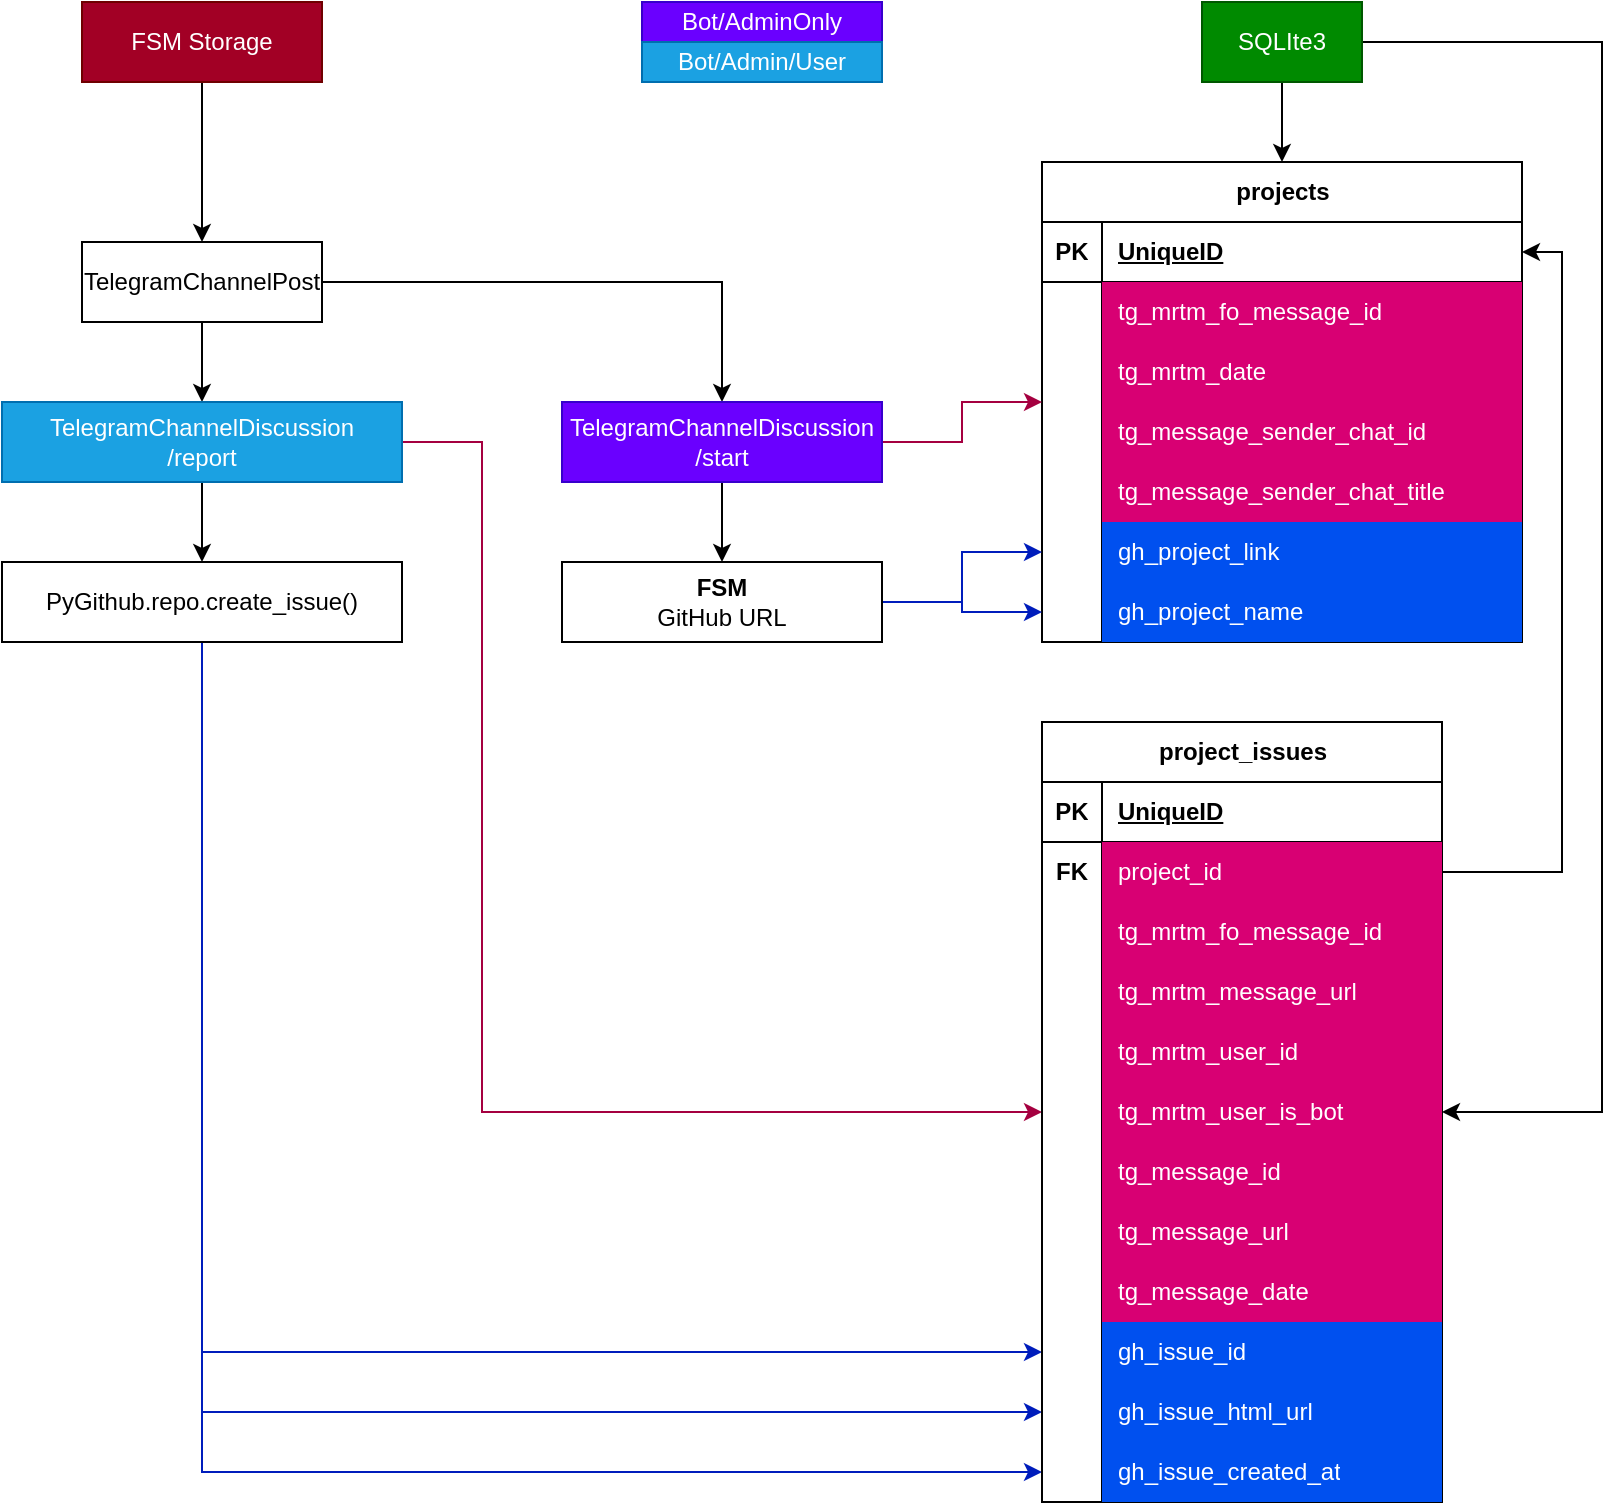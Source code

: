 <mxfile version="26.0.4">
  <diagram id="V5E0qpppaqR55T1Br3fY" name="Page">
    <mxGraphModel dx="1678" dy="882" grid="1" gridSize="10" guides="1" tooltips="1" connect="1" arrows="1" fold="1" page="1" pageScale="1" pageWidth="850" pageHeight="1100" math="0" shadow="0">
      <root>
        <mxCell id="0" />
        <mxCell id="1" parent="0" />
        <mxCell id="Lazyzh79r75nXAu--q61-17" value="" style="edgeStyle=orthogonalEdgeStyle;rounded=0;orthogonalLoop=1;jettySize=auto;html=1;" edge="1" parent="1" source="5RPgt-1o-4sWFnPr6nMz-2" target="Lazyzh79r75nXAu--q61-16">
          <mxGeometry relative="1" as="geometry" />
        </mxCell>
        <mxCell id="Lazyzh79r75nXAu--q61-25" style="edgeStyle=orthogonalEdgeStyle;rounded=0;orthogonalLoop=1;jettySize=auto;html=1;" edge="1" parent="1" source="5RPgt-1o-4sWFnPr6nMz-2" target="5RPgt-1o-4sWFnPr6nMz-8">
          <mxGeometry relative="1" as="geometry" />
        </mxCell>
        <mxCell id="5RPgt-1o-4sWFnPr6nMz-2" value="TelegramChannelPost" style="rounded=0;whiteSpace=wrap;html=1;" parent="1" vertex="1">
          <mxGeometry x="40" y="200" width="120" height="40" as="geometry" />
        </mxCell>
        <mxCell id="Lazyzh79r75nXAu--q61-34" style="edgeStyle=orthogonalEdgeStyle;rounded=0;orthogonalLoop=1;jettySize=auto;html=1;" edge="1" parent="1" source="5RPgt-1o-4sWFnPr6nMz-3" target="5RPgt-1o-4sWFnPr6nMz-29">
          <mxGeometry relative="1" as="geometry">
            <Array as="points">
              <mxPoint x="800" y="100" />
              <mxPoint x="800" y="635" />
            </Array>
          </mxGeometry>
        </mxCell>
        <mxCell id="Lazyzh79r75nXAu--q61-39" style="edgeStyle=orthogonalEdgeStyle;rounded=0;orthogonalLoop=1;jettySize=auto;html=1;" edge="1" parent="1" source="5RPgt-1o-4sWFnPr6nMz-3" target="5RPgt-1o-4sWFnPr6nMz-16">
          <mxGeometry relative="1" as="geometry" />
        </mxCell>
        <mxCell id="5RPgt-1o-4sWFnPr6nMz-3" value="SQLIte3" style="rounded=0;whiteSpace=wrap;html=1;fillColor=#008a00;fontColor=#ffffff;strokeColor=#005700;" parent="1" vertex="1">
          <mxGeometry x="600" y="80" width="80" height="40" as="geometry" />
        </mxCell>
        <mxCell id="5RPgt-1o-4sWFnPr6nMz-4" style="edgeStyle=orthogonalEdgeStyle;rounded=0;orthogonalLoop=1;jettySize=auto;html=1;" parent="1" source="5RPgt-1o-4sWFnPr6nMz-6" target="5RPgt-1o-4sWFnPr6nMz-2" edge="1">
          <mxGeometry relative="1" as="geometry" />
        </mxCell>
        <mxCell id="5RPgt-1o-4sWFnPr6nMz-6" value="FSM Storage" style="whiteSpace=wrap;html=1;rounded=0;fillColor=#a20025;fontColor=#ffffff;strokeColor=#6F0000;" parent="1" vertex="1">
          <mxGeometry x="40" y="80" width="120" height="40" as="geometry" />
        </mxCell>
        <mxCell id="Lazyzh79r75nXAu--q61-37" style="edgeStyle=orthogonalEdgeStyle;rounded=0;orthogonalLoop=1;jettySize=auto;html=1;fillColor=#d80073;strokeColor=#A50040;" edge="1" parent="1" source="5RPgt-1o-4sWFnPr6nMz-8" target="5RPgt-1o-4sWFnPr6nMz-29">
          <mxGeometry relative="1" as="geometry">
            <Array as="points">
              <mxPoint x="240" y="300" />
              <mxPoint x="240" y="635" />
            </Array>
          </mxGeometry>
        </mxCell>
        <mxCell id="Lazyzh79r75nXAu--q61-38" style="edgeStyle=orthogonalEdgeStyle;rounded=0;orthogonalLoop=1;jettySize=auto;html=1;" edge="1" parent="1" source="5RPgt-1o-4sWFnPr6nMz-8" target="5RPgt-1o-4sWFnPr6nMz-11">
          <mxGeometry relative="1" as="geometry" />
        </mxCell>
        <mxCell id="5RPgt-1o-4sWFnPr6nMz-8" value="&lt;div&gt;TelegramChannelDiscussion&lt;/div&gt;/report" style="whiteSpace=wrap;html=1;rounded=0;fillColor=#1ba1e2;fontColor=#ffffff;strokeColor=#006EAF;" parent="1" vertex="1">
          <mxGeometry y="280" width="200" height="40" as="geometry" />
        </mxCell>
        <mxCell id="Lazyzh79r75nXAu--q61-30" style="edgeStyle=orthogonalEdgeStyle;rounded=0;orthogonalLoop=1;jettySize=auto;html=1;fillColor=#0050ef;strokeColor=#001DBC;" edge="1" parent="1" source="5RPgt-1o-4sWFnPr6nMz-11" target="Lazyzh79r75nXAu--q61-10">
          <mxGeometry relative="1" as="geometry" />
        </mxCell>
        <mxCell id="Lazyzh79r75nXAu--q61-31" style="edgeStyle=orthogonalEdgeStyle;rounded=0;orthogonalLoop=1;jettySize=auto;html=1;fillColor=#0050ef;strokeColor=#001DBC;" edge="1" parent="1" source="5RPgt-1o-4sWFnPr6nMz-11" target="Lazyzh79r75nXAu--q61-13">
          <mxGeometry relative="1" as="geometry" />
        </mxCell>
        <mxCell id="Lazyzh79r75nXAu--q61-35" style="edgeStyle=orthogonalEdgeStyle;rounded=0;orthogonalLoop=1;jettySize=auto;html=1;fillColor=#0050ef;strokeColor=#001DBC;" edge="1" parent="1" source="5RPgt-1o-4sWFnPr6nMz-11" target="Lazyzh79r75nXAu--q61-7">
          <mxGeometry relative="1" as="geometry" />
        </mxCell>
        <mxCell id="5RPgt-1o-4sWFnPr6nMz-16" value="projects" style="shape=table;startSize=30;container=1;collapsible=1;childLayout=tableLayout;fixedRows=1;rowLines=0;fontStyle=1;align=center;resizeLast=1;html=1;" parent="1" vertex="1">
          <mxGeometry x="520" y="160" width="240" height="240" as="geometry" />
        </mxCell>
        <mxCell id="5RPgt-1o-4sWFnPr6nMz-17" value="" style="shape=tableRow;horizontal=0;startSize=0;swimlaneHead=0;swimlaneBody=0;fillColor=none;collapsible=0;dropTarget=0;points=[[0,0.5],[1,0.5]];portConstraint=eastwest;top=0;left=0;right=0;bottom=1;" parent="5RPgt-1o-4sWFnPr6nMz-16" vertex="1">
          <mxGeometry y="30" width="240" height="30" as="geometry" />
        </mxCell>
        <mxCell id="5RPgt-1o-4sWFnPr6nMz-18" value="PK" style="shape=partialRectangle;connectable=0;fillColor=none;top=0;left=0;bottom=0;right=0;fontStyle=1;overflow=hidden;whiteSpace=wrap;html=1;" parent="5RPgt-1o-4sWFnPr6nMz-17" vertex="1">
          <mxGeometry width="30" height="30" as="geometry">
            <mxRectangle width="30" height="30" as="alternateBounds" />
          </mxGeometry>
        </mxCell>
        <mxCell id="5RPgt-1o-4sWFnPr6nMz-19" value="UniqueID" style="shape=partialRectangle;connectable=0;fillColor=none;top=0;left=0;bottom=0;right=0;align=left;spacingLeft=6;fontStyle=5;overflow=hidden;whiteSpace=wrap;html=1;" parent="5RPgt-1o-4sWFnPr6nMz-17" vertex="1">
          <mxGeometry x="30" width="210" height="30" as="geometry">
            <mxRectangle width="210" height="30" as="alternateBounds" />
          </mxGeometry>
        </mxCell>
        <mxCell id="5RPgt-1o-4sWFnPr6nMz-55" style="shape=tableRow;horizontal=0;startSize=0;swimlaneHead=0;swimlaneBody=0;fillColor=none;collapsible=0;dropTarget=0;points=[[0,0.5],[1,0.5]];portConstraint=eastwest;top=0;left=0;right=0;bottom=0;" parent="5RPgt-1o-4sWFnPr6nMz-16" vertex="1">
          <mxGeometry y="60" width="240" height="30" as="geometry" />
        </mxCell>
        <mxCell id="5RPgt-1o-4sWFnPr6nMz-56" style="shape=partialRectangle;connectable=0;fillColor=none;top=0;left=0;bottom=0;right=0;editable=1;overflow=hidden;whiteSpace=wrap;html=1;" parent="5RPgt-1o-4sWFnPr6nMz-55" vertex="1">
          <mxGeometry width="30" height="30" as="geometry">
            <mxRectangle width="30" height="30" as="alternateBounds" />
          </mxGeometry>
        </mxCell>
        <mxCell id="5RPgt-1o-4sWFnPr6nMz-57" value="tg_mrtm_fo_message_id" style="shape=partialRectangle;connectable=0;fillColor=#d80073;top=0;left=0;bottom=0;right=0;align=left;spacingLeft=6;overflow=hidden;whiteSpace=wrap;html=1;fontColor=#ffffff;strokeColor=#A50040;" parent="5RPgt-1o-4sWFnPr6nMz-55" vertex="1">
          <mxGeometry x="30" width="210" height="30" as="geometry">
            <mxRectangle width="210" height="30" as="alternateBounds" />
          </mxGeometry>
        </mxCell>
        <mxCell id="5RPgt-1o-4sWFnPr6nMz-61" style="shape=tableRow;horizontal=0;startSize=0;swimlaneHead=0;swimlaneBody=0;fillColor=none;collapsible=0;dropTarget=0;points=[[0,0.5],[1,0.5]];portConstraint=eastwest;top=0;left=0;right=0;bottom=0;" parent="5RPgt-1o-4sWFnPr6nMz-16" vertex="1">
          <mxGeometry y="90" width="240" height="30" as="geometry" />
        </mxCell>
        <mxCell id="5RPgt-1o-4sWFnPr6nMz-62" style="shape=partialRectangle;connectable=0;fillColor=none;top=0;left=0;bottom=0;right=0;editable=1;overflow=hidden;whiteSpace=wrap;html=1;" parent="5RPgt-1o-4sWFnPr6nMz-61" vertex="1">
          <mxGeometry width="30" height="30" as="geometry">
            <mxRectangle width="30" height="30" as="alternateBounds" />
          </mxGeometry>
        </mxCell>
        <mxCell id="5RPgt-1o-4sWFnPr6nMz-63" value="tg_mrtm_date" style="shape=partialRectangle;connectable=0;fillColor=#d80073;top=0;left=0;bottom=0;right=0;align=left;spacingLeft=6;overflow=hidden;whiteSpace=wrap;html=1;fontColor=#ffffff;strokeColor=#A50040;" parent="5RPgt-1o-4sWFnPr6nMz-61" vertex="1">
          <mxGeometry x="30" width="210" height="30" as="geometry">
            <mxRectangle width="210" height="30" as="alternateBounds" />
          </mxGeometry>
        </mxCell>
        <mxCell id="5RPgt-1o-4sWFnPr6nMz-39" style="shape=tableRow;horizontal=0;startSize=0;swimlaneHead=0;swimlaneBody=0;fillColor=none;collapsible=0;dropTarget=0;points=[[0,0.5],[1,0.5]];portConstraint=eastwest;top=0;left=0;right=0;bottom=0;" parent="5RPgt-1o-4sWFnPr6nMz-16" vertex="1">
          <mxGeometry y="120" width="240" height="30" as="geometry" />
        </mxCell>
        <mxCell id="5RPgt-1o-4sWFnPr6nMz-40" style="shape=partialRectangle;connectable=0;fillColor=none;top=0;left=0;bottom=0;right=0;editable=1;overflow=hidden;whiteSpace=wrap;html=1;" parent="5RPgt-1o-4sWFnPr6nMz-39" vertex="1">
          <mxGeometry width="30" height="30" as="geometry">
            <mxRectangle width="30" height="30" as="alternateBounds" />
          </mxGeometry>
        </mxCell>
        <mxCell id="5RPgt-1o-4sWFnPr6nMz-41" value="tg_message_sender_chat_id" style="shape=partialRectangle;connectable=0;fillColor=#d80073;top=0;left=0;bottom=0;right=0;align=left;spacingLeft=6;overflow=hidden;whiteSpace=wrap;html=1;fontColor=#ffffff;strokeColor=#A50040;" parent="5RPgt-1o-4sWFnPr6nMz-39" vertex="1">
          <mxGeometry x="30" width="210" height="30" as="geometry">
            <mxRectangle width="210" height="30" as="alternateBounds" />
          </mxGeometry>
        </mxCell>
        <mxCell id="5RPgt-1o-4sWFnPr6nMz-20" value="" style="shape=tableRow;horizontal=0;startSize=0;swimlaneHead=0;swimlaneBody=0;fillColor=none;collapsible=0;dropTarget=0;points=[[0,0.5],[1,0.5]];portConstraint=eastwest;top=0;left=0;right=0;bottom=0;" parent="5RPgt-1o-4sWFnPr6nMz-16" vertex="1">
          <mxGeometry y="150" width="240" height="30" as="geometry" />
        </mxCell>
        <mxCell id="5RPgt-1o-4sWFnPr6nMz-21" value="" style="shape=partialRectangle;connectable=0;fillColor=none;top=0;left=0;bottom=0;right=0;editable=1;overflow=hidden;whiteSpace=wrap;html=1;" parent="5RPgt-1o-4sWFnPr6nMz-20" vertex="1">
          <mxGeometry width="30" height="30" as="geometry">
            <mxRectangle width="30" height="30" as="alternateBounds" />
          </mxGeometry>
        </mxCell>
        <mxCell id="5RPgt-1o-4sWFnPr6nMz-22" value="tg_message_sender_chat_title" style="shape=partialRectangle;connectable=0;fillColor=#d80073;top=0;left=0;bottom=0;right=0;align=left;spacingLeft=6;overflow=hidden;whiteSpace=wrap;html=1;fontColor=#ffffff;strokeColor=#A50040;" parent="5RPgt-1o-4sWFnPr6nMz-20" vertex="1">
          <mxGeometry x="30" width="210" height="30" as="geometry">
            <mxRectangle width="210" height="30" as="alternateBounds" />
          </mxGeometry>
        </mxCell>
        <mxCell id="5RPgt-1o-4sWFnPr6nMz-23" value="" style="shape=tableRow;horizontal=0;startSize=0;swimlaneHead=0;swimlaneBody=0;fillColor=none;collapsible=0;dropTarget=0;points=[[0,0.5],[1,0.5]];portConstraint=eastwest;top=0;left=0;right=0;bottom=0;" parent="5RPgt-1o-4sWFnPr6nMz-16" vertex="1">
          <mxGeometry y="180" width="240" height="30" as="geometry" />
        </mxCell>
        <mxCell id="5RPgt-1o-4sWFnPr6nMz-24" value="" style="shape=partialRectangle;connectable=0;fillColor=none;top=0;left=0;bottom=0;right=0;editable=1;overflow=hidden;whiteSpace=wrap;html=1;" parent="5RPgt-1o-4sWFnPr6nMz-23" vertex="1">
          <mxGeometry width="30" height="30" as="geometry">
            <mxRectangle width="30" height="30" as="alternateBounds" />
          </mxGeometry>
        </mxCell>
        <mxCell id="5RPgt-1o-4sWFnPr6nMz-25" value="gh_project_link" style="shape=partialRectangle;connectable=0;fillColor=#0050ef;top=0;left=0;bottom=0;right=0;align=left;spacingLeft=6;overflow=hidden;whiteSpace=wrap;html=1;fontColor=#ffffff;strokeColor=#001DBC;" parent="5RPgt-1o-4sWFnPr6nMz-23" vertex="1">
          <mxGeometry x="30" width="210" height="30" as="geometry">
            <mxRectangle width="210" height="30" as="alternateBounds" />
          </mxGeometry>
        </mxCell>
        <mxCell id="5RPgt-1o-4sWFnPr6nMz-64" style="shape=tableRow;horizontal=0;startSize=0;swimlaneHead=0;swimlaneBody=0;fillColor=none;collapsible=0;dropTarget=0;points=[[0,0.5],[1,0.5]];portConstraint=eastwest;top=0;left=0;right=0;bottom=0;" parent="5RPgt-1o-4sWFnPr6nMz-16" vertex="1">
          <mxGeometry y="210" width="240" height="30" as="geometry" />
        </mxCell>
        <mxCell id="5RPgt-1o-4sWFnPr6nMz-65" style="shape=partialRectangle;connectable=0;fillColor=none;top=0;left=0;bottom=0;right=0;editable=1;overflow=hidden;whiteSpace=wrap;html=1;" parent="5RPgt-1o-4sWFnPr6nMz-64" vertex="1">
          <mxGeometry width="30" height="30" as="geometry">
            <mxRectangle width="30" height="30" as="alternateBounds" />
          </mxGeometry>
        </mxCell>
        <mxCell id="5RPgt-1o-4sWFnPr6nMz-66" value="gh_project_name" style="shape=partialRectangle;connectable=0;fillColor=#0050ef;top=0;left=0;bottom=0;right=0;align=left;spacingLeft=6;overflow=hidden;whiteSpace=wrap;html=1;fontColor=#ffffff;strokeColor=#001DBC;" parent="5RPgt-1o-4sWFnPr6nMz-64" vertex="1">
          <mxGeometry x="30" width="210" height="30" as="geometry">
            <mxRectangle width="210" height="30" as="alternateBounds" />
          </mxGeometry>
        </mxCell>
        <mxCell id="5RPgt-1o-4sWFnPr6nMz-29" value="project_issues" style="shape=table;startSize=30;container=1;collapsible=1;childLayout=tableLayout;fixedRows=1;rowLines=0;fontStyle=1;align=center;resizeLast=1;html=1;" parent="1" vertex="1">
          <mxGeometry x="520" y="440" width="200" height="390" as="geometry" />
        </mxCell>
        <mxCell id="5RPgt-1o-4sWFnPr6nMz-30" value="" style="shape=tableRow;horizontal=0;startSize=0;swimlaneHead=0;swimlaneBody=0;fillColor=none;collapsible=0;dropTarget=0;points=[[0,0.5],[1,0.5]];portConstraint=eastwest;top=0;left=0;right=0;bottom=1;" parent="5RPgt-1o-4sWFnPr6nMz-29" vertex="1">
          <mxGeometry y="30" width="200" height="30" as="geometry" />
        </mxCell>
        <mxCell id="5RPgt-1o-4sWFnPr6nMz-31" value="PK" style="shape=partialRectangle;connectable=0;fillColor=none;top=0;left=0;bottom=0;right=0;fontStyle=1;overflow=hidden;whiteSpace=wrap;html=1;" parent="5RPgt-1o-4sWFnPr6nMz-30" vertex="1">
          <mxGeometry width="30" height="30" as="geometry">
            <mxRectangle width="30" height="30" as="alternateBounds" />
          </mxGeometry>
        </mxCell>
        <mxCell id="5RPgt-1o-4sWFnPr6nMz-32" value="UniqueID" style="shape=partialRectangle;connectable=0;fillColor=none;top=0;left=0;bottom=0;right=0;align=left;spacingLeft=6;fontStyle=5;overflow=hidden;whiteSpace=wrap;html=1;" parent="5RPgt-1o-4sWFnPr6nMz-30" vertex="1">
          <mxGeometry x="30" width="170" height="30" as="geometry">
            <mxRectangle width="170" height="30" as="alternateBounds" />
          </mxGeometry>
        </mxCell>
        <mxCell id="5RPgt-1o-4sWFnPr6nMz-42" style="shape=tableRow;horizontal=0;startSize=0;swimlaneHead=0;swimlaneBody=0;fillColor=none;collapsible=0;dropTarget=0;points=[[0,0.5],[1,0.5]];portConstraint=eastwest;top=0;left=0;right=0;bottom=0;" parent="5RPgt-1o-4sWFnPr6nMz-29" vertex="1">
          <mxGeometry y="60" width="200" height="30" as="geometry" />
        </mxCell>
        <mxCell id="5RPgt-1o-4sWFnPr6nMz-43" value="&lt;b&gt;FK&lt;/b&gt;" style="shape=partialRectangle;connectable=0;fillColor=none;top=0;left=0;bottom=0;right=0;editable=1;overflow=hidden;whiteSpace=wrap;html=1;" parent="5RPgt-1o-4sWFnPr6nMz-42" vertex="1">
          <mxGeometry width="30" height="30" as="geometry">
            <mxRectangle width="30" height="30" as="alternateBounds" />
          </mxGeometry>
        </mxCell>
        <mxCell id="5RPgt-1o-4sWFnPr6nMz-44" value="project_id" style="shape=partialRectangle;connectable=0;fillColor=#d80073;top=0;left=0;bottom=0;right=0;align=left;spacingLeft=6;overflow=hidden;whiteSpace=wrap;html=1;fontColor=#ffffff;strokeColor=#A50040;" parent="5RPgt-1o-4sWFnPr6nMz-42" vertex="1">
          <mxGeometry x="30" width="170" height="30" as="geometry">
            <mxRectangle width="170" height="30" as="alternateBounds" />
          </mxGeometry>
        </mxCell>
        <mxCell id="Lazyzh79r75nXAu--q61-1" style="shape=tableRow;horizontal=0;startSize=0;swimlaneHead=0;swimlaneBody=0;fillColor=none;collapsible=0;dropTarget=0;points=[[0,0.5],[1,0.5]];portConstraint=eastwest;top=0;left=0;right=0;bottom=0;" vertex="1" parent="5RPgt-1o-4sWFnPr6nMz-29">
          <mxGeometry y="90" width="200" height="30" as="geometry" />
        </mxCell>
        <mxCell id="Lazyzh79r75nXAu--q61-2" style="shape=partialRectangle;connectable=0;fillColor=none;top=0;left=0;bottom=0;right=0;editable=1;overflow=hidden;whiteSpace=wrap;html=1;" vertex="1" parent="Lazyzh79r75nXAu--q61-1">
          <mxGeometry width="30" height="30" as="geometry">
            <mxRectangle width="30" height="30" as="alternateBounds" />
          </mxGeometry>
        </mxCell>
        <mxCell id="Lazyzh79r75nXAu--q61-3" value="tg_mrtm_fo_message_id" style="shape=partialRectangle;connectable=0;fillColor=#d80073;top=0;left=0;bottom=0;right=0;align=left;spacingLeft=6;overflow=hidden;whiteSpace=wrap;html=1;fontColor=#ffffff;strokeColor=#A50040;" vertex="1" parent="Lazyzh79r75nXAu--q61-1">
          <mxGeometry x="30" width="170" height="30" as="geometry">
            <mxRectangle width="170" height="30" as="alternateBounds" />
          </mxGeometry>
        </mxCell>
        <mxCell id="5RPgt-1o-4sWFnPr6nMz-33" value="" style="shape=tableRow;horizontal=0;startSize=0;swimlaneHead=0;swimlaneBody=0;fillColor=none;collapsible=0;dropTarget=0;points=[[0,0.5],[1,0.5]];portConstraint=eastwest;top=0;left=0;right=0;bottom=0;" parent="5RPgt-1o-4sWFnPr6nMz-29" vertex="1">
          <mxGeometry y="120" width="200" height="30" as="geometry" />
        </mxCell>
        <mxCell id="5RPgt-1o-4sWFnPr6nMz-34" value="" style="shape=partialRectangle;connectable=0;fillColor=none;top=0;left=0;bottom=0;right=0;editable=1;overflow=hidden;whiteSpace=wrap;html=1;" parent="5RPgt-1o-4sWFnPr6nMz-33" vertex="1">
          <mxGeometry width="30" height="30" as="geometry">
            <mxRectangle width="30" height="30" as="alternateBounds" />
          </mxGeometry>
        </mxCell>
        <mxCell id="5RPgt-1o-4sWFnPr6nMz-35" value="tg_mrtm_message_url" style="shape=partialRectangle;connectable=0;fillColor=#d80073;top=0;left=0;bottom=0;right=0;align=left;spacingLeft=6;overflow=hidden;whiteSpace=wrap;html=1;fontColor=#ffffff;strokeColor=#A50040;" parent="5RPgt-1o-4sWFnPr6nMz-33" vertex="1">
          <mxGeometry x="30" width="170" height="30" as="geometry">
            <mxRectangle width="170" height="30" as="alternateBounds" />
          </mxGeometry>
        </mxCell>
        <mxCell id="5RPgt-1o-4sWFnPr6nMz-36" value="" style="shape=tableRow;horizontal=0;startSize=0;swimlaneHead=0;swimlaneBody=0;fillColor=none;collapsible=0;dropTarget=0;points=[[0,0.5],[1,0.5]];portConstraint=eastwest;top=0;left=0;right=0;bottom=0;" parent="5RPgt-1o-4sWFnPr6nMz-29" vertex="1">
          <mxGeometry y="150" width="200" height="30" as="geometry" />
        </mxCell>
        <mxCell id="5RPgt-1o-4sWFnPr6nMz-37" value="" style="shape=partialRectangle;connectable=0;fillColor=none;top=0;left=0;bottom=0;right=0;editable=1;overflow=hidden;whiteSpace=wrap;html=1;" parent="5RPgt-1o-4sWFnPr6nMz-36" vertex="1">
          <mxGeometry width="30" height="30" as="geometry">
            <mxRectangle width="30" height="30" as="alternateBounds" />
          </mxGeometry>
        </mxCell>
        <mxCell id="5RPgt-1o-4sWFnPr6nMz-38" value="tg_mrtm_user_id" style="shape=partialRectangle;connectable=0;fillColor=#d80073;top=0;left=0;bottom=0;right=0;align=left;spacingLeft=6;overflow=hidden;whiteSpace=wrap;html=1;fontColor=#ffffff;strokeColor=#A50040;" parent="5RPgt-1o-4sWFnPr6nMz-36" vertex="1">
          <mxGeometry x="30" width="170" height="30" as="geometry">
            <mxRectangle width="170" height="30" as="alternateBounds" />
          </mxGeometry>
        </mxCell>
        <mxCell id="5RPgt-1o-4sWFnPr6nMz-46" style="shape=tableRow;horizontal=0;startSize=0;swimlaneHead=0;swimlaneBody=0;fillColor=none;collapsible=0;dropTarget=0;points=[[0,0.5],[1,0.5]];portConstraint=eastwest;top=0;left=0;right=0;bottom=0;" parent="5RPgt-1o-4sWFnPr6nMz-29" vertex="1">
          <mxGeometry y="180" width="200" height="30" as="geometry" />
        </mxCell>
        <mxCell id="5RPgt-1o-4sWFnPr6nMz-47" style="shape=partialRectangle;connectable=0;fillColor=none;top=0;left=0;bottom=0;right=0;editable=1;overflow=hidden;whiteSpace=wrap;html=1;" parent="5RPgt-1o-4sWFnPr6nMz-46" vertex="1">
          <mxGeometry width="30" height="30" as="geometry">
            <mxRectangle width="30" height="30" as="alternateBounds" />
          </mxGeometry>
        </mxCell>
        <mxCell id="5RPgt-1o-4sWFnPr6nMz-48" value="tg_mrtm_user_is_bot" style="shape=partialRectangle;connectable=0;fillColor=#d80073;top=0;left=0;bottom=0;right=0;align=left;spacingLeft=6;overflow=hidden;whiteSpace=wrap;html=1;fontColor=#ffffff;strokeColor=#A50040;" parent="5RPgt-1o-4sWFnPr6nMz-46" vertex="1">
          <mxGeometry x="30" width="170" height="30" as="geometry">
            <mxRectangle width="170" height="30" as="alternateBounds" />
          </mxGeometry>
        </mxCell>
        <mxCell id="5RPgt-1o-4sWFnPr6nMz-49" style="shape=tableRow;horizontal=0;startSize=0;swimlaneHead=0;swimlaneBody=0;fillColor=none;collapsible=0;dropTarget=0;points=[[0,0.5],[1,0.5]];portConstraint=eastwest;top=0;left=0;right=0;bottom=0;" parent="5RPgt-1o-4sWFnPr6nMz-29" vertex="1">
          <mxGeometry y="210" width="200" height="30" as="geometry" />
        </mxCell>
        <mxCell id="5RPgt-1o-4sWFnPr6nMz-50" style="shape=partialRectangle;connectable=0;fillColor=none;top=0;left=0;bottom=0;right=0;editable=1;overflow=hidden;whiteSpace=wrap;html=1;" parent="5RPgt-1o-4sWFnPr6nMz-49" vertex="1">
          <mxGeometry width="30" height="30" as="geometry">
            <mxRectangle width="30" height="30" as="alternateBounds" />
          </mxGeometry>
        </mxCell>
        <mxCell id="5RPgt-1o-4sWFnPr6nMz-51" value="tg_message_id" style="shape=partialRectangle;connectable=0;fillColor=#d80073;top=0;left=0;bottom=0;right=0;align=left;spacingLeft=6;overflow=hidden;whiteSpace=wrap;html=1;fontColor=#ffffff;strokeColor=#A50040;" parent="5RPgt-1o-4sWFnPr6nMz-49" vertex="1">
          <mxGeometry x="30" width="170" height="30" as="geometry">
            <mxRectangle width="170" height="30" as="alternateBounds" />
          </mxGeometry>
        </mxCell>
        <mxCell id="Lazyzh79r75nXAu--q61-4" style="shape=tableRow;horizontal=0;startSize=0;swimlaneHead=0;swimlaneBody=0;fillColor=none;collapsible=0;dropTarget=0;points=[[0,0.5],[1,0.5]];portConstraint=eastwest;top=0;left=0;right=0;bottom=0;" vertex="1" parent="5RPgt-1o-4sWFnPr6nMz-29">
          <mxGeometry y="240" width="200" height="30" as="geometry" />
        </mxCell>
        <mxCell id="Lazyzh79r75nXAu--q61-5" style="shape=partialRectangle;connectable=0;fillColor=none;top=0;left=0;bottom=0;right=0;editable=1;overflow=hidden;whiteSpace=wrap;html=1;" vertex="1" parent="Lazyzh79r75nXAu--q61-4">
          <mxGeometry width="30" height="30" as="geometry">
            <mxRectangle width="30" height="30" as="alternateBounds" />
          </mxGeometry>
        </mxCell>
        <mxCell id="Lazyzh79r75nXAu--q61-6" value="tg_message_url" style="shape=partialRectangle;connectable=0;fillColor=#d80073;top=0;left=0;bottom=0;right=0;align=left;spacingLeft=6;overflow=hidden;whiteSpace=wrap;html=1;fontColor=#ffffff;strokeColor=#A50040;" vertex="1" parent="Lazyzh79r75nXAu--q61-4">
          <mxGeometry x="30" width="170" height="30" as="geometry">
            <mxRectangle width="170" height="30" as="alternateBounds" />
          </mxGeometry>
        </mxCell>
        <mxCell id="5RPgt-1o-4sWFnPr6nMz-52" style="shape=tableRow;horizontal=0;startSize=0;swimlaneHead=0;swimlaneBody=0;fillColor=none;collapsible=0;dropTarget=0;points=[[0,0.5],[1,0.5]];portConstraint=eastwest;top=0;left=0;right=0;bottom=0;" parent="5RPgt-1o-4sWFnPr6nMz-29" vertex="1">
          <mxGeometry y="270" width="200" height="30" as="geometry" />
        </mxCell>
        <mxCell id="5RPgt-1o-4sWFnPr6nMz-53" style="shape=partialRectangle;connectable=0;fillColor=none;top=0;left=0;bottom=0;right=0;editable=1;overflow=hidden;whiteSpace=wrap;html=1;" parent="5RPgt-1o-4sWFnPr6nMz-52" vertex="1">
          <mxGeometry width="30" height="30" as="geometry">
            <mxRectangle width="30" height="30" as="alternateBounds" />
          </mxGeometry>
        </mxCell>
        <mxCell id="5RPgt-1o-4sWFnPr6nMz-54" value="tg_message_date" style="shape=partialRectangle;connectable=0;fillColor=#d80073;top=0;left=0;bottom=0;right=0;align=left;spacingLeft=6;overflow=hidden;whiteSpace=wrap;html=1;fontColor=#ffffff;strokeColor=#A50040;" parent="5RPgt-1o-4sWFnPr6nMz-52" vertex="1">
          <mxGeometry x="30" width="170" height="30" as="geometry">
            <mxRectangle width="170" height="30" as="alternateBounds" />
          </mxGeometry>
        </mxCell>
        <mxCell id="Lazyzh79r75nXAu--q61-7" style="shape=tableRow;horizontal=0;startSize=0;swimlaneHead=0;swimlaneBody=0;fillColor=none;collapsible=0;dropTarget=0;points=[[0,0.5],[1,0.5]];portConstraint=eastwest;top=0;left=0;right=0;bottom=0;" vertex="1" parent="5RPgt-1o-4sWFnPr6nMz-29">
          <mxGeometry y="300" width="200" height="30" as="geometry" />
        </mxCell>
        <mxCell id="Lazyzh79r75nXAu--q61-8" style="shape=partialRectangle;connectable=0;fillColor=none;top=0;left=0;bottom=0;right=0;editable=1;overflow=hidden;whiteSpace=wrap;html=1;" vertex="1" parent="Lazyzh79r75nXAu--q61-7">
          <mxGeometry width="30" height="30" as="geometry">
            <mxRectangle width="30" height="30" as="alternateBounds" />
          </mxGeometry>
        </mxCell>
        <mxCell id="Lazyzh79r75nXAu--q61-9" value="gh_issue_id" style="shape=partialRectangle;connectable=0;fillColor=#0050ef;top=0;left=0;bottom=0;right=0;align=left;spacingLeft=6;overflow=hidden;whiteSpace=wrap;html=1;fontColor=#ffffff;strokeColor=#001DBC;" vertex="1" parent="Lazyzh79r75nXAu--q61-7">
          <mxGeometry x="30" width="170" height="30" as="geometry">
            <mxRectangle width="170" height="30" as="alternateBounds" />
          </mxGeometry>
        </mxCell>
        <mxCell id="Lazyzh79r75nXAu--q61-10" style="shape=tableRow;horizontal=0;startSize=0;swimlaneHead=0;swimlaneBody=0;fillColor=none;collapsible=0;dropTarget=0;points=[[0,0.5],[1,0.5]];portConstraint=eastwest;top=0;left=0;right=0;bottom=0;" vertex="1" parent="5RPgt-1o-4sWFnPr6nMz-29">
          <mxGeometry y="330" width="200" height="30" as="geometry" />
        </mxCell>
        <mxCell id="Lazyzh79r75nXAu--q61-11" style="shape=partialRectangle;connectable=0;fillColor=none;top=0;left=0;bottom=0;right=0;editable=1;overflow=hidden;whiteSpace=wrap;html=1;" vertex="1" parent="Lazyzh79r75nXAu--q61-10">
          <mxGeometry width="30" height="30" as="geometry">
            <mxRectangle width="30" height="30" as="alternateBounds" />
          </mxGeometry>
        </mxCell>
        <mxCell id="Lazyzh79r75nXAu--q61-12" value="gh_issue_html_url" style="shape=partialRectangle;connectable=0;fillColor=#0050ef;top=0;left=0;bottom=0;right=0;align=left;spacingLeft=6;overflow=hidden;whiteSpace=wrap;html=1;fontColor=#ffffff;strokeColor=#001DBC;" vertex="1" parent="Lazyzh79r75nXAu--q61-10">
          <mxGeometry x="30" width="170" height="30" as="geometry">
            <mxRectangle width="170" height="30" as="alternateBounds" />
          </mxGeometry>
        </mxCell>
        <mxCell id="Lazyzh79r75nXAu--q61-13" style="shape=tableRow;horizontal=0;startSize=0;swimlaneHead=0;swimlaneBody=0;fillColor=none;collapsible=0;dropTarget=0;points=[[0,0.5],[1,0.5]];portConstraint=eastwest;top=0;left=0;right=0;bottom=0;" vertex="1" parent="5RPgt-1o-4sWFnPr6nMz-29">
          <mxGeometry y="360" width="200" height="30" as="geometry" />
        </mxCell>
        <mxCell id="Lazyzh79r75nXAu--q61-14" style="shape=partialRectangle;connectable=0;fillColor=none;top=0;left=0;bottom=0;right=0;editable=1;overflow=hidden;whiteSpace=wrap;html=1;" vertex="1" parent="Lazyzh79r75nXAu--q61-13">
          <mxGeometry width="30" height="30" as="geometry">
            <mxRectangle width="30" height="30" as="alternateBounds" />
          </mxGeometry>
        </mxCell>
        <mxCell id="Lazyzh79r75nXAu--q61-15" value="gh_issue_created_at" style="shape=partialRectangle;connectable=0;fillColor=#0050ef;top=0;left=0;bottom=0;right=0;align=left;spacingLeft=6;overflow=hidden;whiteSpace=wrap;html=1;fontColor=#ffffff;strokeColor=#001DBC;" vertex="1" parent="Lazyzh79r75nXAu--q61-13">
          <mxGeometry x="30" width="170" height="30" as="geometry">
            <mxRectangle width="170" height="30" as="alternateBounds" />
          </mxGeometry>
        </mxCell>
        <mxCell id="Lazyzh79r75nXAu--q61-20" value="" style="edgeStyle=orthogonalEdgeStyle;rounded=0;orthogonalLoop=1;jettySize=auto;html=1;" edge="1" parent="1" source="Lazyzh79r75nXAu--q61-16" target="Lazyzh79r75nXAu--q61-19">
          <mxGeometry relative="1" as="geometry" />
        </mxCell>
        <mxCell id="Lazyzh79r75nXAu--q61-21" style="edgeStyle=orthogonalEdgeStyle;rounded=0;orthogonalLoop=1;jettySize=auto;html=1;fillColor=#d80073;strokeColor=#A50040;" edge="1" parent="1" source="Lazyzh79r75nXAu--q61-16" target="5RPgt-1o-4sWFnPr6nMz-16">
          <mxGeometry relative="1" as="geometry" />
        </mxCell>
        <mxCell id="Lazyzh79r75nXAu--q61-16" value="&lt;div&gt;TelegramChannelDiscussion&lt;br&gt;&lt;/div&gt;/start" style="whiteSpace=wrap;html=1;rounded=0;fillColor=#6a00ff;fontColor=#ffffff;strokeColor=#3700CC;" vertex="1" parent="1">
          <mxGeometry x="280" y="280" width="160" height="40" as="geometry" />
        </mxCell>
        <mxCell id="Lazyzh79r75nXAu--q61-23" style="edgeStyle=orthogonalEdgeStyle;rounded=0;orthogonalLoop=1;jettySize=auto;html=1;fillColor=#0050ef;strokeColor=#001DBC;" edge="1" parent="1" source="Lazyzh79r75nXAu--q61-19" target="5RPgt-1o-4sWFnPr6nMz-23">
          <mxGeometry relative="1" as="geometry" />
        </mxCell>
        <mxCell id="Lazyzh79r75nXAu--q61-24" style="edgeStyle=orthogonalEdgeStyle;rounded=0;orthogonalLoop=1;jettySize=auto;html=1;fillColor=#0050ef;strokeColor=#001DBC;" edge="1" parent="1" source="Lazyzh79r75nXAu--q61-19" target="5RPgt-1o-4sWFnPr6nMz-64">
          <mxGeometry relative="1" as="geometry" />
        </mxCell>
        <mxCell id="Lazyzh79r75nXAu--q61-19" value="&lt;b&gt;FSM&lt;/b&gt;&lt;div&gt;GitHub URL&lt;/div&gt;" style="whiteSpace=wrap;html=1;rounded=0;" vertex="1" parent="1">
          <mxGeometry x="280" y="360" width="160" height="40" as="geometry" />
        </mxCell>
        <mxCell id="5RPgt-1o-4sWFnPr6nMz-11" value="PyGithub.repo.create_issue()" style="whiteSpace=wrap;html=1;rounded=0;" parent="1" vertex="1">
          <mxGeometry y="360" width="200" height="40" as="geometry" />
        </mxCell>
        <mxCell id="Lazyzh79r75nXAu--q61-40" style="edgeStyle=orthogonalEdgeStyle;rounded=0;orthogonalLoop=1;jettySize=auto;html=1;" edge="1" parent="1" source="5RPgt-1o-4sWFnPr6nMz-42" target="5RPgt-1o-4sWFnPr6nMz-17">
          <mxGeometry relative="1" as="geometry">
            <Array as="points">
              <mxPoint x="780" y="515" />
              <mxPoint x="780" y="205" />
            </Array>
          </mxGeometry>
        </mxCell>
        <mxCell id="Lazyzh79r75nXAu--q61-41" value="Bot/AdminOnly" style="whiteSpace=wrap;html=1;fillColor=#6a00ff;fontColor=#ffffff;strokeColor=#3700CC;" vertex="1" parent="1">
          <mxGeometry x="320" y="80" width="120" height="20" as="geometry" />
        </mxCell>
        <mxCell id="Lazyzh79r75nXAu--q61-42" value="Bot/Admin/User" style="whiteSpace=wrap;html=1;fillColor=#1ba1e2;fontColor=#ffffff;strokeColor=#006EAF;" vertex="1" parent="1">
          <mxGeometry x="320" y="100" width="120" height="20" as="geometry" />
        </mxCell>
      </root>
    </mxGraphModel>
  </diagram>
</mxfile>
